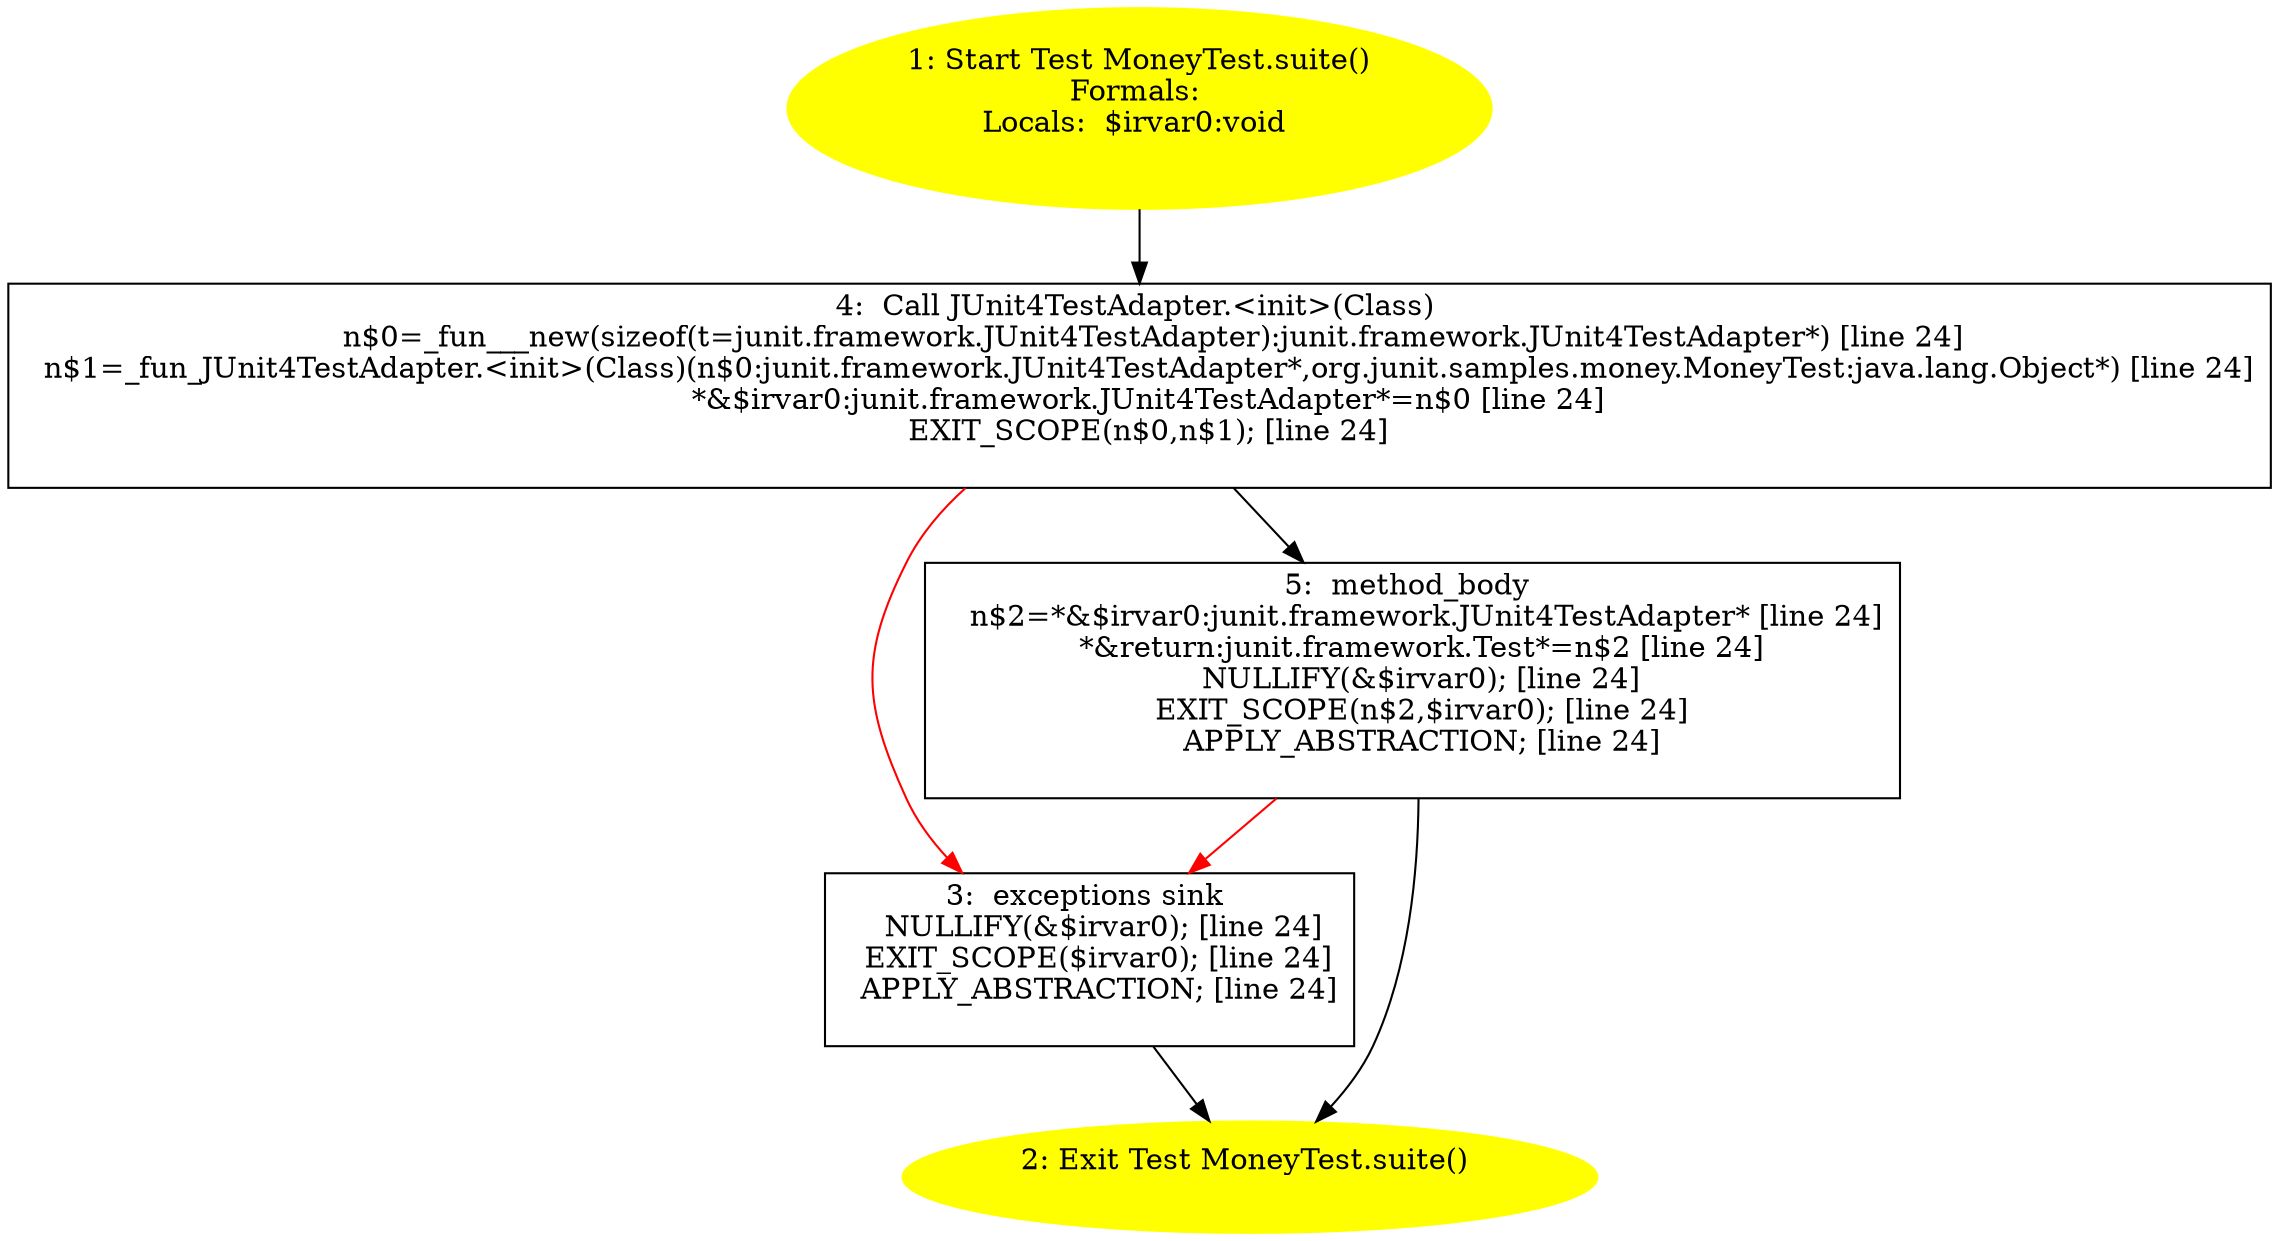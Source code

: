/* @generated */
digraph cfg {
"org.junit.samples.money.MoneyTest.suite():junit.framework.Test.a2ad7e57607c148776fd9dec0b695778_1" [label="1: Start Test MoneyTest.suite()\nFormals: \nLocals:  $irvar0:void \n  " color=yellow style=filled]
	

	 "org.junit.samples.money.MoneyTest.suite():junit.framework.Test.a2ad7e57607c148776fd9dec0b695778_1" -> "org.junit.samples.money.MoneyTest.suite():junit.framework.Test.a2ad7e57607c148776fd9dec0b695778_4" ;
"org.junit.samples.money.MoneyTest.suite():junit.framework.Test.a2ad7e57607c148776fd9dec0b695778_2" [label="2: Exit Test MoneyTest.suite() \n  " color=yellow style=filled]
	

"org.junit.samples.money.MoneyTest.suite():junit.framework.Test.a2ad7e57607c148776fd9dec0b695778_3" [label="3:  exceptions sink \n   NULLIFY(&$irvar0); [line 24]\n  EXIT_SCOPE($irvar0); [line 24]\n  APPLY_ABSTRACTION; [line 24]\n " shape="box"]
	

	 "org.junit.samples.money.MoneyTest.suite():junit.framework.Test.a2ad7e57607c148776fd9dec0b695778_3" -> "org.junit.samples.money.MoneyTest.suite():junit.framework.Test.a2ad7e57607c148776fd9dec0b695778_2" ;
"org.junit.samples.money.MoneyTest.suite():junit.framework.Test.a2ad7e57607c148776fd9dec0b695778_4" [label="4:  Call JUnit4TestAdapter.<init>(Class) \n   n$0=_fun___new(sizeof(t=junit.framework.JUnit4TestAdapter):junit.framework.JUnit4TestAdapter*) [line 24]\n  n$1=_fun_JUnit4TestAdapter.<init>(Class)(n$0:junit.framework.JUnit4TestAdapter*,org.junit.samples.money.MoneyTest:java.lang.Object*) [line 24]\n  *&$irvar0:junit.framework.JUnit4TestAdapter*=n$0 [line 24]\n  EXIT_SCOPE(n$0,n$1); [line 24]\n " shape="box"]
	

	 "org.junit.samples.money.MoneyTest.suite():junit.framework.Test.a2ad7e57607c148776fd9dec0b695778_4" -> "org.junit.samples.money.MoneyTest.suite():junit.framework.Test.a2ad7e57607c148776fd9dec0b695778_5" ;
	 "org.junit.samples.money.MoneyTest.suite():junit.framework.Test.a2ad7e57607c148776fd9dec0b695778_4" -> "org.junit.samples.money.MoneyTest.suite():junit.framework.Test.a2ad7e57607c148776fd9dec0b695778_3" [color="red" ];
"org.junit.samples.money.MoneyTest.suite():junit.framework.Test.a2ad7e57607c148776fd9dec0b695778_5" [label="5:  method_body \n   n$2=*&$irvar0:junit.framework.JUnit4TestAdapter* [line 24]\n  *&return:junit.framework.Test*=n$2 [line 24]\n  NULLIFY(&$irvar0); [line 24]\n  EXIT_SCOPE(n$2,$irvar0); [line 24]\n  APPLY_ABSTRACTION; [line 24]\n " shape="box"]
	

	 "org.junit.samples.money.MoneyTest.suite():junit.framework.Test.a2ad7e57607c148776fd9dec0b695778_5" -> "org.junit.samples.money.MoneyTest.suite():junit.framework.Test.a2ad7e57607c148776fd9dec0b695778_2" ;
	 "org.junit.samples.money.MoneyTest.suite():junit.framework.Test.a2ad7e57607c148776fd9dec0b695778_5" -> "org.junit.samples.money.MoneyTest.suite():junit.framework.Test.a2ad7e57607c148776fd9dec0b695778_3" [color="red" ];
}
